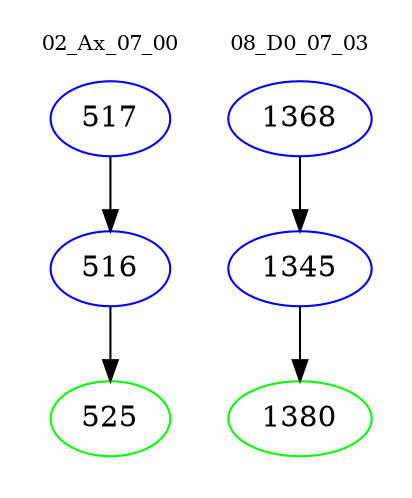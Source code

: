 digraph{
subgraph cluster_0 {
color = white
label = "02_Ax_07_00";
fontsize=10;
T0_517 [label="517", color="blue"]
T0_517 -> T0_516 [color="black"]
T0_516 [label="516", color="blue"]
T0_516 -> T0_525 [color="black"]
T0_525 [label="525", color="green"]
}
subgraph cluster_1 {
color = white
label = "08_D0_07_03";
fontsize=10;
T1_1368 [label="1368", color="blue"]
T1_1368 -> T1_1345 [color="black"]
T1_1345 [label="1345", color="blue"]
T1_1345 -> T1_1380 [color="black"]
T1_1380 [label="1380", color="green"]
}
}
